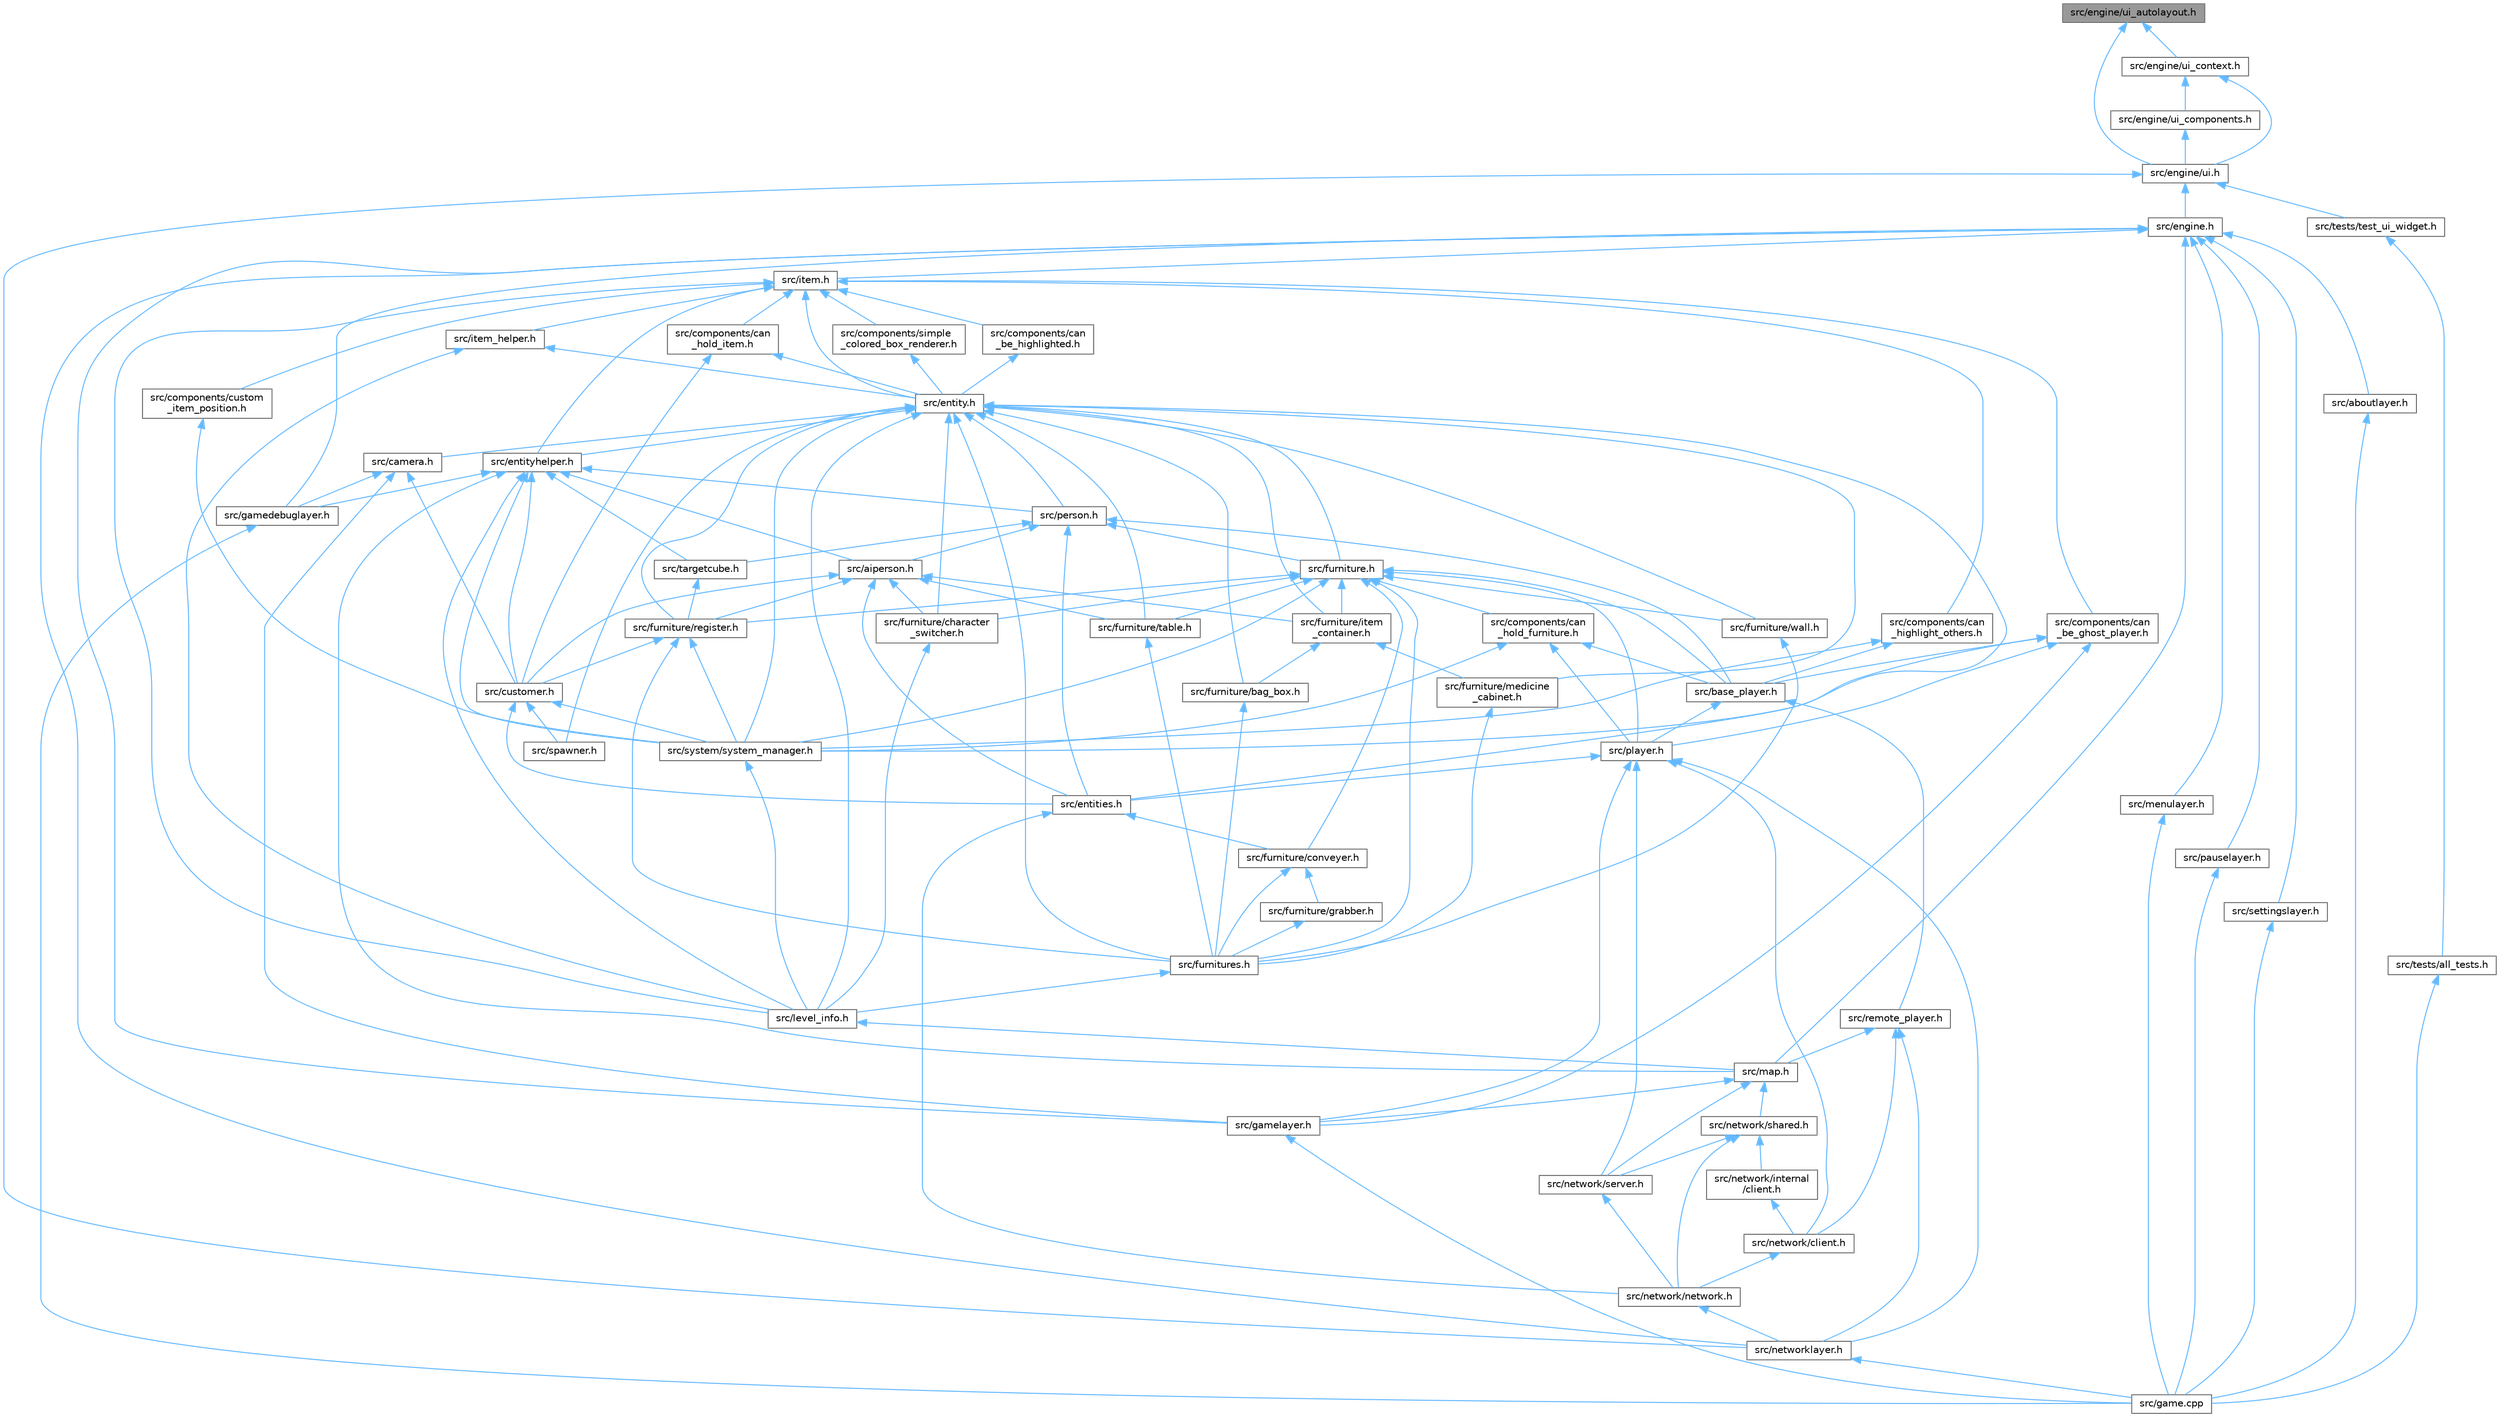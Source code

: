 digraph "src/engine/ui_autolayout.h"
{
 // LATEX_PDF_SIZE
  bgcolor="transparent";
  edge [fontname=Helvetica,fontsize=10,labelfontname=Helvetica,labelfontsize=10];
  node [fontname=Helvetica,fontsize=10,shape=box,height=0.2,width=0.4];
  Node1 [label="src/engine/ui_autolayout.h",height=0.2,width=0.4,color="gray40", fillcolor="grey60", style="filled", fontcolor="black",tooltip=" "];
  Node1 -> Node2 [dir="back",color="steelblue1",style="solid"];
  Node2 [label="src/engine/ui.h",height=0.2,width=0.4,color="grey40", fillcolor="white", style="filled",URL="$d9/d3b/ui_8h.html",tooltip=" "];
  Node2 -> Node3 [dir="back",color="steelblue1",style="solid"];
  Node3 [label="src/engine.h",height=0.2,width=0.4,color="grey40", fillcolor="white", style="filled",URL="$d1/d55/engine_8h.html",tooltip=" "];
  Node3 -> Node4 [dir="back",color="steelblue1",style="solid"];
  Node4 [label="src/aboutlayer.h",height=0.2,width=0.4,color="grey40", fillcolor="white", style="filled",URL="$d9/d95/aboutlayer_8h.html",tooltip=" "];
  Node4 -> Node5 [dir="back",color="steelblue1",style="solid"];
  Node5 [label="src/game.cpp",height=0.2,width=0.4,color="grey40", fillcolor="white", style="filled",URL="$df/dd9/game_8cpp.html",tooltip=" "];
  Node3 -> Node6 [dir="back",color="steelblue1",style="solid"];
  Node6 [label="src/gamedebuglayer.h",height=0.2,width=0.4,color="grey40", fillcolor="white", style="filled",URL="$dd/d0d/gamedebuglayer_8h.html",tooltip=" "];
  Node6 -> Node5 [dir="back",color="steelblue1",style="solid"];
  Node3 -> Node7 [dir="back",color="steelblue1",style="solid"];
  Node7 [label="src/gamelayer.h",height=0.2,width=0.4,color="grey40", fillcolor="white", style="filled",URL="$d3/d3b/gamelayer_8h.html",tooltip=" "];
  Node7 -> Node5 [dir="back",color="steelblue1",style="solid"];
  Node3 -> Node8 [dir="back",color="steelblue1",style="solid"];
  Node8 [label="src/item.h",height=0.2,width=0.4,color="grey40", fillcolor="white", style="filled",URL="$df/d1f/item_8h.html",tooltip=" "];
  Node8 -> Node9 [dir="back",color="steelblue1",style="solid"];
  Node9 [label="src/components/can\l_be_ghost_player.h",height=0.2,width=0.4,color="grey40", fillcolor="white", style="filled",URL="$d1/d8a/can__be__ghost__player_8h.html",tooltip=" "];
  Node9 -> Node10 [dir="back",color="steelblue1",style="solid"];
  Node10 [label="src/base_player.h",height=0.2,width=0.4,color="grey40", fillcolor="white", style="filled",URL="$d7/dc6/base__player_8h.html",tooltip=" "];
  Node10 -> Node11 [dir="back",color="steelblue1",style="solid"];
  Node11 [label="src/player.h",height=0.2,width=0.4,color="grey40", fillcolor="white", style="filled",URL="$d3/d62/player_8h.html",tooltip=" "];
  Node11 -> Node12 [dir="back",color="steelblue1",style="solid"];
  Node12 [label="src/entities.h",height=0.2,width=0.4,color="grey40", fillcolor="white", style="filled",URL="$dd/d5a/entities_8h.html",tooltip=" "];
  Node12 -> Node13 [dir="back",color="steelblue1",style="solid"];
  Node13 [label="src/furniture/conveyer.h",height=0.2,width=0.4,color="grey40", fillcolor="white", style="filled",URL="$de/d1f/conveyer_8h.html",tooltip=" "];
  Node13 -> Node14 [dir="back",color="steelblue1",style="solid"];
  Node14 [label="src/furniture/grabber.h",height=0.2,width=0.4,color="grey40", fillcolor="white", style="filled",URL="$d3/d54/grabber_8h.html",tooltip=" "];
  Node14 -> Node15 [dir="back",color="steelblue1",style="solid"];
  Node15 [label="src/furnitures.h",height=0.2,width=0.4,color="grey40", fillcolor="white", style="filled",URL="$d7/d84/furnitures_8h.html",tooltip=" "];
  Node15 -> Node16 [dir="back",color="steelblue1",style="solid"];
  Node16 [label="src/level_info.h",height=0.2,width=0.4,color="grey40", fillcolor="white", style="filled",URL="$d0/d49/level__info_8h.html",tooltip=" "];
  Node16 -> Node17 [dir="back",color="steelblue1",style="solid"];
  Node17 [label="src/map.h",height=0.2,width=0.4,color="grey40", fillcolor="white", style="filled",URL="$dc/db7/map_8h.html",tooltip=" "];
  Node17 -> Node7 [dir="back",color="steelblue1",style="solid"];
  Node17 -> Node18 [dir="back",color="steelblue1",style="solid"];
  Node18 [label="src/network/server.h",height=0.2,width=0.4,color="grey40", fillcolor="white", style="filled",URL="$d8/dc3/server_8h.html",tooltip=" "];
  Node18 -> Node19 [dir="back",color="steelblue1",style="solid"];
  Node19 [label="src/network/network.h",height=0.2,width=0.4,color="grey40", fillcolor="white", style="filled",URL="$d9/d94/network_8h.html",tooltip=" "];
  Node19 -> Node20 [dir="back",color="steelblue1",style="solid"];
  Node20 [label="src/networklayer.h",height=0.2,width=0.4,color="grey40", fillcolor="white", style="filled",URL="$d3/d80/networklayer_8h.html",tooltip=" "];
  Node20 -> Node5 [dir="back",color="steelblue1",style="solid"];
  Node17 -> Node21 [dir="back",color="steelblue1",style="solid"];
  Node21 [label="src/network/shared.h",height=0.2,width=0.4,color="grey40", fillcolor="white", style="filled",URL="$da/db4/shared_8h.html",tooltip=" "];
  Node21 -> Node22 [dir="back",color="steelblue1",style="solid"];
  Node22 [label="src/network/internal\l/client.h",height=0.2,width=0.4,color="grey40", fillcolor="white", style="filled",URL="$da/dde/internal_2client_8h.html",tooltip=" "];
  Node22 -> Node23 [dir="back",color="steelblue1",style="solid"];
  Node23 [label="src/network/client.h",height=0.2,width=0.4,color="grey40", fillcolor="white", style="filled",URL="$d8/de1/client_8h.html",tooltip=" "];
  Node23 -> Node19 [dir="back",color="steelblue1",style="solid"];
  Node21 -> Node19 [dir="back",color="steelblue1",style="solid"];
  Node21 -> Node18 [dir="back",color="steelblue1",style="solid"];
  Node13 -> Node15 [dir="back",color="steelblue1",style="solid"];
  Node12 -> Node19 [dir="back",color="steelblue1",style="solid"];
  Node11 -> Node7 [dir="back",color="steelblue1",style="solid"];
  Node11 -> Node23 [dir="back",color="steelblue1",style="solid"];
  Node11 -> Node18 [dir="back",color="steelblue1",style="solid"];
  Node11 -> Node20 [dir="back",color="steelblue1",style="solid"];
  Node10 -> Node24 [dir="back",color="steelblue1",style="solid"];
  Node24 [label="src/remote_player.h",height=0.2,width=0.4,color="grey40", fillcolor="white", style="filled",URL="$d2/d24/remote__player_8h.html",tooltip=" "];
  Node24 -> Node17 [dir="back",color="steelblue1",style="solid"];
  Node24 -> Node23 [dir="back",color="steelblue1",style="solid"];
  Node24 -> Node20 [dir="back",color="steelblue1",style="solid"];
  Node9 -> Node7 [dir="back",color="steelblue1",style="solid"];
  Node9 -> Node11 [dir="back",color="steelblue1",style="solid"];
  Node9 -> Node25 [dir="back",color="steelblue1",style="solid"];
  Node25 [label="src/system/system_manager.h",height=0.2,width=0.4,color="grey40", fillcolor="white", style="filled",URL="$df/dbe/system__manager_8h.html",tooltip=" "];
  Node25 -> Node16 [dir="back",color="steelblue1",style="solid"];
  Node8 -> Node26 [dir="back",color="steelblue1",style="solid"];
  Node26 [label="src/components/can\l_be_highlighted.h",height=0.2,width=0.4,color="grey40", fillcolor="white", style="filled",URL="$db/d75/can__be__highlighted_8h.html",tooltip=" "];
  Node26 -> Node27 [dir="back",color="steelblue1",style="solid"];
  Node27 [label="src/entity.h",height=0.2,width=0.4,color="grey40", fillcolor="white", style="filled",URL="$d8/d83/entity_8h.html",tooltip=" "];
  Node27 -> Node28 [dir="back",color="steelblue1",style="solid"];
  Node28 [label="src/camera.h",height=0.2,width=0.4,color="grey40", fillcolor="white", style="filled",URL="$d7/df6/camera_8h.html",tooltip=" "];
  Node28 -> Node29 [dir="back",color="steelblue1",style="solid"];
  Node29 [label="src/customer.h",height=0.2,width=0.4,color="grey40", fillcolor="white", style="filled",URL="$d3/d35/customer_8h.html",tooltip=" "];
  Node29 -> Node12 [dir="back",color="steelblue1",style="solid"];
  Node29 -> Node30 [dir="back",color="steelblue1",style="solid"];
  Node30 [label="src/spawner.h",height=0.2,width=0.4,color="grey40", fillcolor="white", style="filled",URL="$d7/d85/spawner_8h.html",tooltip=" "];
  Node29 -> Node25 [dir="back",color="steelblue1",style="solid"];
  Node28 -> Node6 [dir="back",color="steelblue1",style="solid"];
  Node28 -> Node7 [dir="back",color="steelblue1",style="solid"];
  Node27 -> Node12 [dir="back",color="steelblue1",style="solid"];
  Node27 -> Node31 [dir="back",color="steelblue1",style="solid"];
  Node31 [label="src/entityhelper.h",height=0.2,width=0.4,color="grey40", fillcolor="white", style="filled",URL="$d9/d3c/entityhelper_8h.html",tooltip=" "];
  Node31 -> Node32 [dir="back",color="steelblue1",style="solid"];
  Node32 [label="src/aiperson.h",height=0.2,width=0.4,color="grey40", fillcolor="white", style="filled",URL="$d4/d16/aiperson_8h.html",tooltip=" "];
  Node32 -> Node29 [dir="back",color="steelblue1",style="solid"];
  Node32 -> Node12 [dir="back",color="steelblue1",style="solid"];
  Node32 -> Node33 [dir="back",color="steelblue1",style="solid"];
  Node33 [label="src/furniture/character\l_switcher.h",height=0.2,width=0.4,color="grey40", fillcolor="white", style="filled",URL="$df/d3e/character__switcher_8h.html",tooltip=" "];
  Node33 -> Node16 [dir="back",color="steelblue1",style="solid"];
  Node32 -> Node34 [dir="back",color="steelblue1",style="solid"];
  Node34 [label="src/furniture/item\l_container.h",height=0.2,width=0.4,color="grey40", fillcolor="white", style="filled",URL="$d8/d1b/item__container_8h.html",tooltip=" "];
  Node34 -> Node35 [dir="back",color="steelblue1",style="solid"];
  Node35 [label="src/furniture/bag_box.h",height=0.2,width=0.4,color="grey40", fillcolor="white", style="filled",URL="$de/db3/bag__box_8h.html",tooltip=" "];
  Node35 -> Node15 [dir="back",color="steelblue1",style="solid"];
  Node34 -> Node36 [dir="back",color="steelblue1",style="solid"];
  Node36 [label="src/furniture/medicine\l_cabinet.h",height=0.2,width=0.4,color="grey40", fillcolor="white", style="filled",URL="$d4/d27/medicine__cabinet_8h.html",tooltip=" "];
  Node36 -> Node15 [dir="back",color="steelblue1",style="solid"];
  Node32 -> Node37 [dir="back",color="steelblue1",style="solid"];
  Node37 [label="src/furniture/register.h",height=0.2,width=0.4,color="grey40", fillcolor="white", style="filled",URL="$df/d80/register_8h.html",tooltip=" "];
  Node37 -> Node29 [dir="back",color="steelblue1",style="solid"];
  Node37 -> Node15 [dir="back",color="steelblue1",style="solid"];
  Node37 -> Node25 [dir="back",color="steelblue1",style="solid"];
  Node32 -> Node38 [dir="back",color="steelblue1",style="solid"];
  Node38 [label="src/furniture/table.h",height=0.2,width=0.4,color="grey40", fillcolor="white", style="filled",URL="$dd/d98/table_8h.html",tooltip=" "];
  Node38 -> Node15 [dir="back",color="steelblue1",style="solid"];
  Node31 -> Node29 [dir="back",color="steelblue1",style="solid"];
  Node31 -> Node6 [dir="back",color="steelblue1",style="solid"];
  Node31 -> Node16 [dir="back",color="steelblue1",style="solid"];
  Node31 -> Node17 [dir="back",color="steelblue1",style="solid"];
  Node31 -> Node39 [dir="back",color="steelblue1",style="solid"];
  Node39 [label="src/person.h",height=0.2,width=0.4,color="grey40", fillcolor="white", style="filled",URL="$d4/d98/person_8h.html",tooltip=" "];
  Node39 -> Node32 [dir="back",color="steelblue1",style="solid"];
  Node39 -> Node10 [dir="back",color="steelblue1",style="solid"];
  Node39 -> Node12 [dir="back",color="steelblue1",style="solid"];
  Node39 -> Node40 [dir="back",color="steelblue1",style="solid"];
  Node40 [label="src/furniture.h",height=0.2,width=0.4,color="grey40", fillcolor="white", style="filled",URL="$d1/d57/furniture_8h.html",tooltip=" "];
  Node40 -> Node10 [dir="back",color="steelblue1",style="solid"];
  Node40 -> Node41 [dir="back",color="steelblue1",style="solid"];
  Node41 [label="src/components/can\l_hold_furniture.h",height=0.2,width=0.4,color="grey40", fillcolor="white", style="filled",URL="$d6/d76/can__hold__furniture_8h.html",tooltip=" "];
  Node41 -> Node10 [dir="back",color="steelblue1",style="solid"];
  Node41 -> Node11 [dir="back",color="steelblue1",style="solid"];
  Node41 -> Node25 [dir="back",color="steelblue1",style="solid"];
  Node40 -> Node33 [dir="back",color="steelblue1",style="solid"];
  Node40 -> Node13 [dir="back",color="steelblue1",style="solid"];
  Node40 -> Node34 [dir="back",color="steelblue1",style="solid"];
  Node40 -> Node37 [dir="back",color="steelblue1",style="solid"];
  Node40 -> Node38 [dir="back",color="steelblue1",style="solid"];
  Node40 -> Node42 [dir="back",color="steelblue1",style="solid"];
  Node42 [label="src/furniture/wall.h",height=0.2,width=0.4,color="grey40", fillcolor="white", style="filled",URL="$d1/d4f/wall_8h.html",tooltip=" "];
  Node42 -> Node15 [dir="back",color="steelblue1",style="solid"];
  Node40 -> Node15 [dir="back",color="steelblue1",style="solid"];
  Node40 -> Node11 [dir="back",color="steelblue1",style="solid"];
  Node40 -> Node25 [dir="back",color="steelblue1",style="solid"];
  Node39 -> Node43 [dir="back",color="steelblue1",style="solid"];
  Node43 [label="src/targetcube.h",height=0.2,width=0.4,color="grey40", fillcolor="white", style="filled",URL="$d5/d00/targetcube_8h.html",tooltip=" "];
  Node43 -> Node37 [dir="back",color="steelblue1",style="solid"];
  Node31 -> Node25 [dir="back",color="steelblue1",style="solid"];
  Node31 -> Node43 [dir="back",color="steelblue1",style="solid"];
  Node27 -> Node40 [dir="back",color="steelblue1",style="solid"];
  Node27 -> Node35 [dir="back",color="steelblue1",style="solid"];
  Node27 -> Node33 [dir="back",color="steelblue1",style="solid"];
  Node27 -> Node34 [dir="back",color="steelblue1",style="solid"];
  Node27 -> Node36 [dir="back",color="steelblue1",style="solid"];
  Node27 -> Node37 [dir="back",color="steelblue1",style="solid"];
  Node27 -> Node38 [dir="back",color="steelblue1",style="solid"];
  Node27 -> Node42 [dir="back",color="steelblue1",style="solid"];
  Node27 -> Node15 [dir="back",color="steelblue1",style="solid"];
  Node27 -> Node16 [dir="back",color="steelblue1",style="solid"];
  Node27 -> Node39 [dir="back",color="steelblue1",style="solid"];
  Node27 -> Node30 [dir="back",color="steelblue1",style="solid"];
  Node27 -> Node25 [dir="back",color="steelblue1",style="solid"];
  Node8 -> Node44 [dir="back",color="steelblue1",style="solid"];
  Node44 [label="src/components/can\l_highlight_others.h",height=0.2,width=0.4,color="grey40", fillcolor="white", style="filled",URL="$dd/dad/can__highlight__others_8h.html",tooltip=" "];
  Node44 -> Node10 [dir="back",color="steelblue1",style="solid"];
  Node44 -> Node25 [dir="back",color="steelblue1",style="solid"];
  Node8 -> Node45 [dir="back",color="steelblue1",style="solid"];
  Node45 [label="src/components/can\l_hold_item.h",height=0.2,width=0.4,color="grey40", fillcolor="white", style="filled",URL="$dc/d28/can__hold__item_8h.html",tooltip=" "];
  Node45 -> Node29 [dir="back",color="steelblue1",style="solid"];
  Node45 -> Node27 [dir="back",color="steelblue1",style="solid"];
  Node8 -> Node46 [dir="back",color="steelblue1",style="solid"];
  Node46 [label="src/components/custom\l_item_position.h",height=0.2,width=0.4,color="grey40", fillcolor="white", style="filled",URL="$df/de8/custom__item__position_8h.html",tooltip=" "];
  Node46 -> Node25 [dir="back",color="steelblue1",style="solid"];
  Node8 -> Node47 [dir="back",color="steelblue1",style="solid"];
  Node47 [label="src/components/simple\l_colored_box_renderer.h",height=0.2,width=0.4,color="grey40", fillcolor="white", style="filled",URL="$d7/d5e/simple__colored__box__renderer_8h.html",tooltip=" "];
  Node47 -> Node27 [dir="back",color="steelblue1",style="solid"];
  Node8 -> Node27 [dir="back",color="steelblue1",style="solid"];
  Node8 -> Node31 [dir="back",color="steelblue1",style="solid"];
  Node8 -> Node48 [dir="back",color="steelblue1",style="solid"];
  Node48 [label="src/item_helper.h",height=0.2,width=0.4,color="grey40", fillcolor="white", style="filled",URL="$d0/d4e/item__helper_8h.html",tooltip=" "];
  Node48 -> Node27 [dir="back",color="steelblue1",style="solid"];
  Node48 -> Node16 [dir="back",color="steelblue1",style="solid"];
  Node8 -> Node16 [dir="back",color="steelblue1",style="solid"];
  Node3 -> Node17 [dir="back",color="steelblue1",style="solid"];
  Node3 -> Node49 [dir="back",color="steelblue1",style="solid"];
  Node49 [label="src/menulayer.h",height=0.2,width=0.4,color="grey40", fillcolor="white", style="filled",URL="$de/dc7/menulayer_8h.html",tooltip=" "];
  Node49 -> Node5 [dir="back",color="steelblue1",style="solid"];
  Node3 -> Node20 [dir="back",color="steelblue1",style="solid"];
  Node3 -> Node50 [dir="back",color="steelblue1",style="solid"];
  Node50 [label="src/pauselayer.h",height=0.2,width=0.4,color="grey40", fillcolor="white", style="filled",URL="$d9/d31/pauselayer_8h.html",tooltip=" "];
  Node50 -> Node5 [dir="back",color="steelblue1",style="solid"];
  Node3 -> Node51 [dir="back",color="steelblue1",style="solid"];
  Node51 [label="src/settingslayer.h",height=0.2,width=0.4,color="grey40", fillcolor="white", style="filled",URL="$d2/d4a/settingslayer_8h.html",tooltip=" "];
  Node51 -> Node5 [dir="back",color="steelblue1",style="solid"];
  Node2 -> Node20 [dir="back",color="steelblue1",style="solid"];
  Node2 -> Node52 [dir="back",color="steelblue1",style="solid"];
  Node52 [label="src/tests/test_ui_widget.h",height=0.2,width=0.4,color="grey40", fillcolor="white", style="filled",URL="$d4/d4f/test__ui__widget_8h.html",tooltip=" "];
  Node52 -> Node53 [dir="back",color="steelblue1",style="solid"];
  Node53 [label="src/tests/all_tests.h",height=0.2,width=0.4,color="grey40", fillcolor="white", style="filled",URL="$d4/d3d/all__tests_8h.html",tooltip=" "];
  Node53 -> Node5 [dir="back",color="steelblue1",style="solid"];
  Node1 -> Node54 [dir="back",color="steelblue1",style="solid"];
  Node54 [label="src/engine/ui_context.h",height=0.2,width=0.4,color="grey40", fillcolor="white", style="filled",URL="$d7/d92/ui__context_8h.html",tooltip=" "];
  Node54 -> Node2 [dir="back",color="steelblue1",style="solid"];
  Node54 -> Node55 [dir="back",color="steelblue1",style="solid"];
  Node55 [label="src/engine/ui_components.h",height=0.2,width=0.4,color="grey40", fillcolor="white", style="filled",URL="$d5/dd8/ui__components_8h.html",tooltip=" "];
  Node55 -> Node2 [dir="back",color="steelblue1",style="solid"];
}
